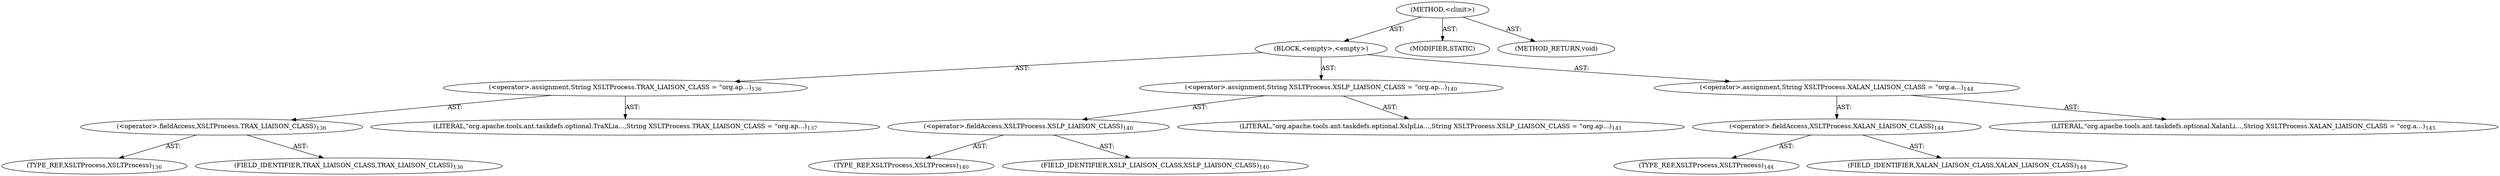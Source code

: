 digraph "&lt;clinit&gt;" {  
"111669149750" [label = <(METHOD,&lt;clinit&gt;)> ]
"25769803912" [label = <(BLOCK,&lt;empty&gt;,&lt;empty&gt;)> ]
"30064771600" [label = <(&lt;operator&gt;.assignment,String XSLTProcess.TRAX_LIAISON_CLASS = &quot;org.ap...)<SUB>136</SUB>> ]
"30064771601" [label = <(&lt;operator&gt;.fieldAccess,XSLTProcess.TRAX_LIAISON_CLASS)<SUB>136</SUB>> ]
"180388626444" [label = <(TYPE_REF,XSLTProcess,XSLTProcess)<SUB>136</SUB>> ]
"55834575001" [label = <(FIELD_IDENTIFIER,TRAX_LIAISON_CLASS,TRAX_LIAISON_CLASS)<SUB>136</SUB>> ]
"90194313314" [label = <(LITERAL,&quot;org.apache.tools.ant.taskdefs.optional.TraXLia...,String XSLTProcess.TRAX_LIAISON_CLASS = &quot;org.ap...)<SUB>137</SUB>> ]
"30064771602" [label = <(&lt;operator&gt;.assignment,String XSLTProcess.XSLP_LIAISON_CLASS = &quot;org.ap...)<SUB>140</SUB>> ]
"30064771603" [label = <(&lt;operator&gt;.fieldAccess,XSLTProcess.XSLP_LIAISON_CLASS)<SUB>140</SUB>> ]
"180388626445" [label = <(TYPE_REF,XSLTProcess,XSLTProcess)<SUB>140</SUB>> ]
"55834575002" [label = <(FIELD_IDENTIFIER,XSLP_LIAISON_CLASS,XSLP_LIAISON_CLASS)<SUB>140</SUB>> ]
"90194313315" [label = <(LITERAL,&quot;org.apache.tools.ant.taskdefs.optional.XslpLia...,String XSLTProcess.XSLP_LIAISON_CLASS = &quot;org.ap...)<SUB>141</SUB>> ]
"30064771604" [label = <(&lt;operator&gt;.assignment,String XSLTProcess.XALAN_LIAISON_CLASS = &quot;org.a...)<SUB>144</SUB>> ]
"30064771605" [label = <(&lt;operator&gt;.fieldAccess,XSLTProcess.XALAN_LIAISON_CLASS)<SUB>144</SUB>> ]
"180388626446" [label = <(TYPE_REF,XSLTProcess,XSLTProcess)<SUB>144</SUB>> ]
"55834575003" [label = <(FIELD_IDENTIFIER,XALAN_LIAISON_CLASS,XALAN_LIAISON_CLASS)<SUB>144</SUB>> ]
"90194313316" [label = <(LITERAL,&quot;org.apache.tools.ant.taskdefs.optional.XalanLi...,String XSLTProcess.XALAN_LIAISON_CLASS = &quot;org.a...)<SUB>145</SUB>> ]
"133143986323" [label = <(MODIFIER,STATIC)> ]
"128849018934" [label = <(METHOD_RETURN,void)> ]
  "111669149750" -> "25769803912"  [ label = "AST: "] 
  "111669149750" -> "133143986323"  [ label = "AST: "] 
  "111669149750" -> "128849018934"  [ label = "AST: "] 
  "25769803912" -> "30064771600"  [ label = "AST: "] 
  "25769803912" -> "30064771602"  [ label = "AST: "] 
  "25769803912" -> "30064771604"  [ label = "AST: "] 
  "30064771600" -> "30064771601"  [ label = "AST: "] 
  "30064771600" -> "90194313314"  [ label = "AST: "] 
  "30064771601" -> "180388626444"  [ label = "AST: "] 
  "30064771601" -> "55834575001"  [ label = "AST: "] 
  "30064771602" -> "30064771603"  [ label = "AST: "] 
  "30064771602" -> "90194313315"  [ label = "AST: "] 
  "30064771603" -> "180388626445"  [ label = "AST: "] 
  "30064771603" -> "55834575002"  [ label = "AST: "] 
  "30064771604" -> "30064771605"  [ label = "AST: "] 
  "30064771604" -> "90194313316"  [ label = "AST: "] 
  "30064771605" -> "180388626446"  [ label = "AST: "] 
  "30064771605" -> "55834575003"  [ label = "AST: "] 
}
